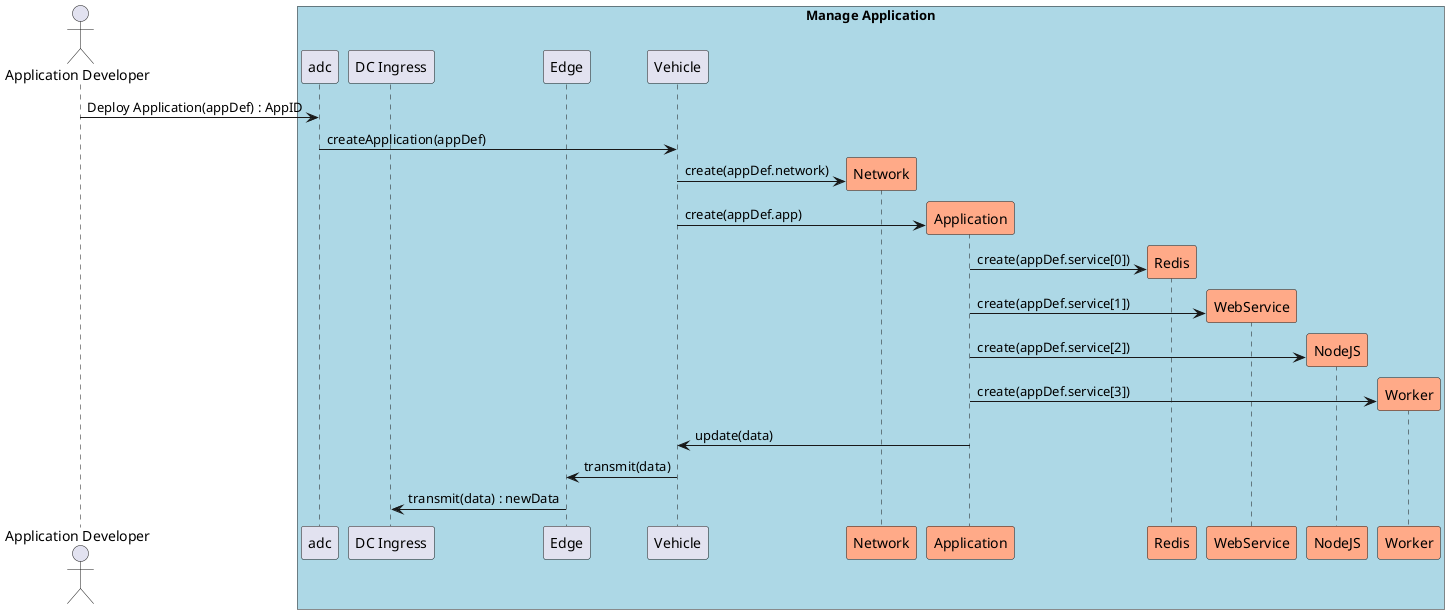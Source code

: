@startuml
Actor "Application Developer" as dev

box "Manage Application" #lightblue
participant "adc" as S
participant "DC Ingress" as Ingress
participant "Edge" as Edge
participant "Vehicle" as Car
dev -> S : Deploy Application(appDef) : AppID
S -> Car : createApplication(appDef)
create "Network" as net #ffaa88
Car -> net : create(appDef.network)
create "Application" as app #ffaa88
Car -> app : create(appDef.app)
create "Redis" as redis #ffaa88
app -> redis : create(appDef.service[0])
create "WebService" as web #ffaa88
app -> web: create(appDef.service[1])
create "NodeJS" as node #ffaa88
app -> node: create(appDef.service[2])
create "Worker" as worker #ffaa88
app -> worker: create(appDef.service[3])

app -> Car : update(data)
Car -> Edge : transmit(data)
Edge -> Ingress : transmit(data) : newData

end box

@enduml
